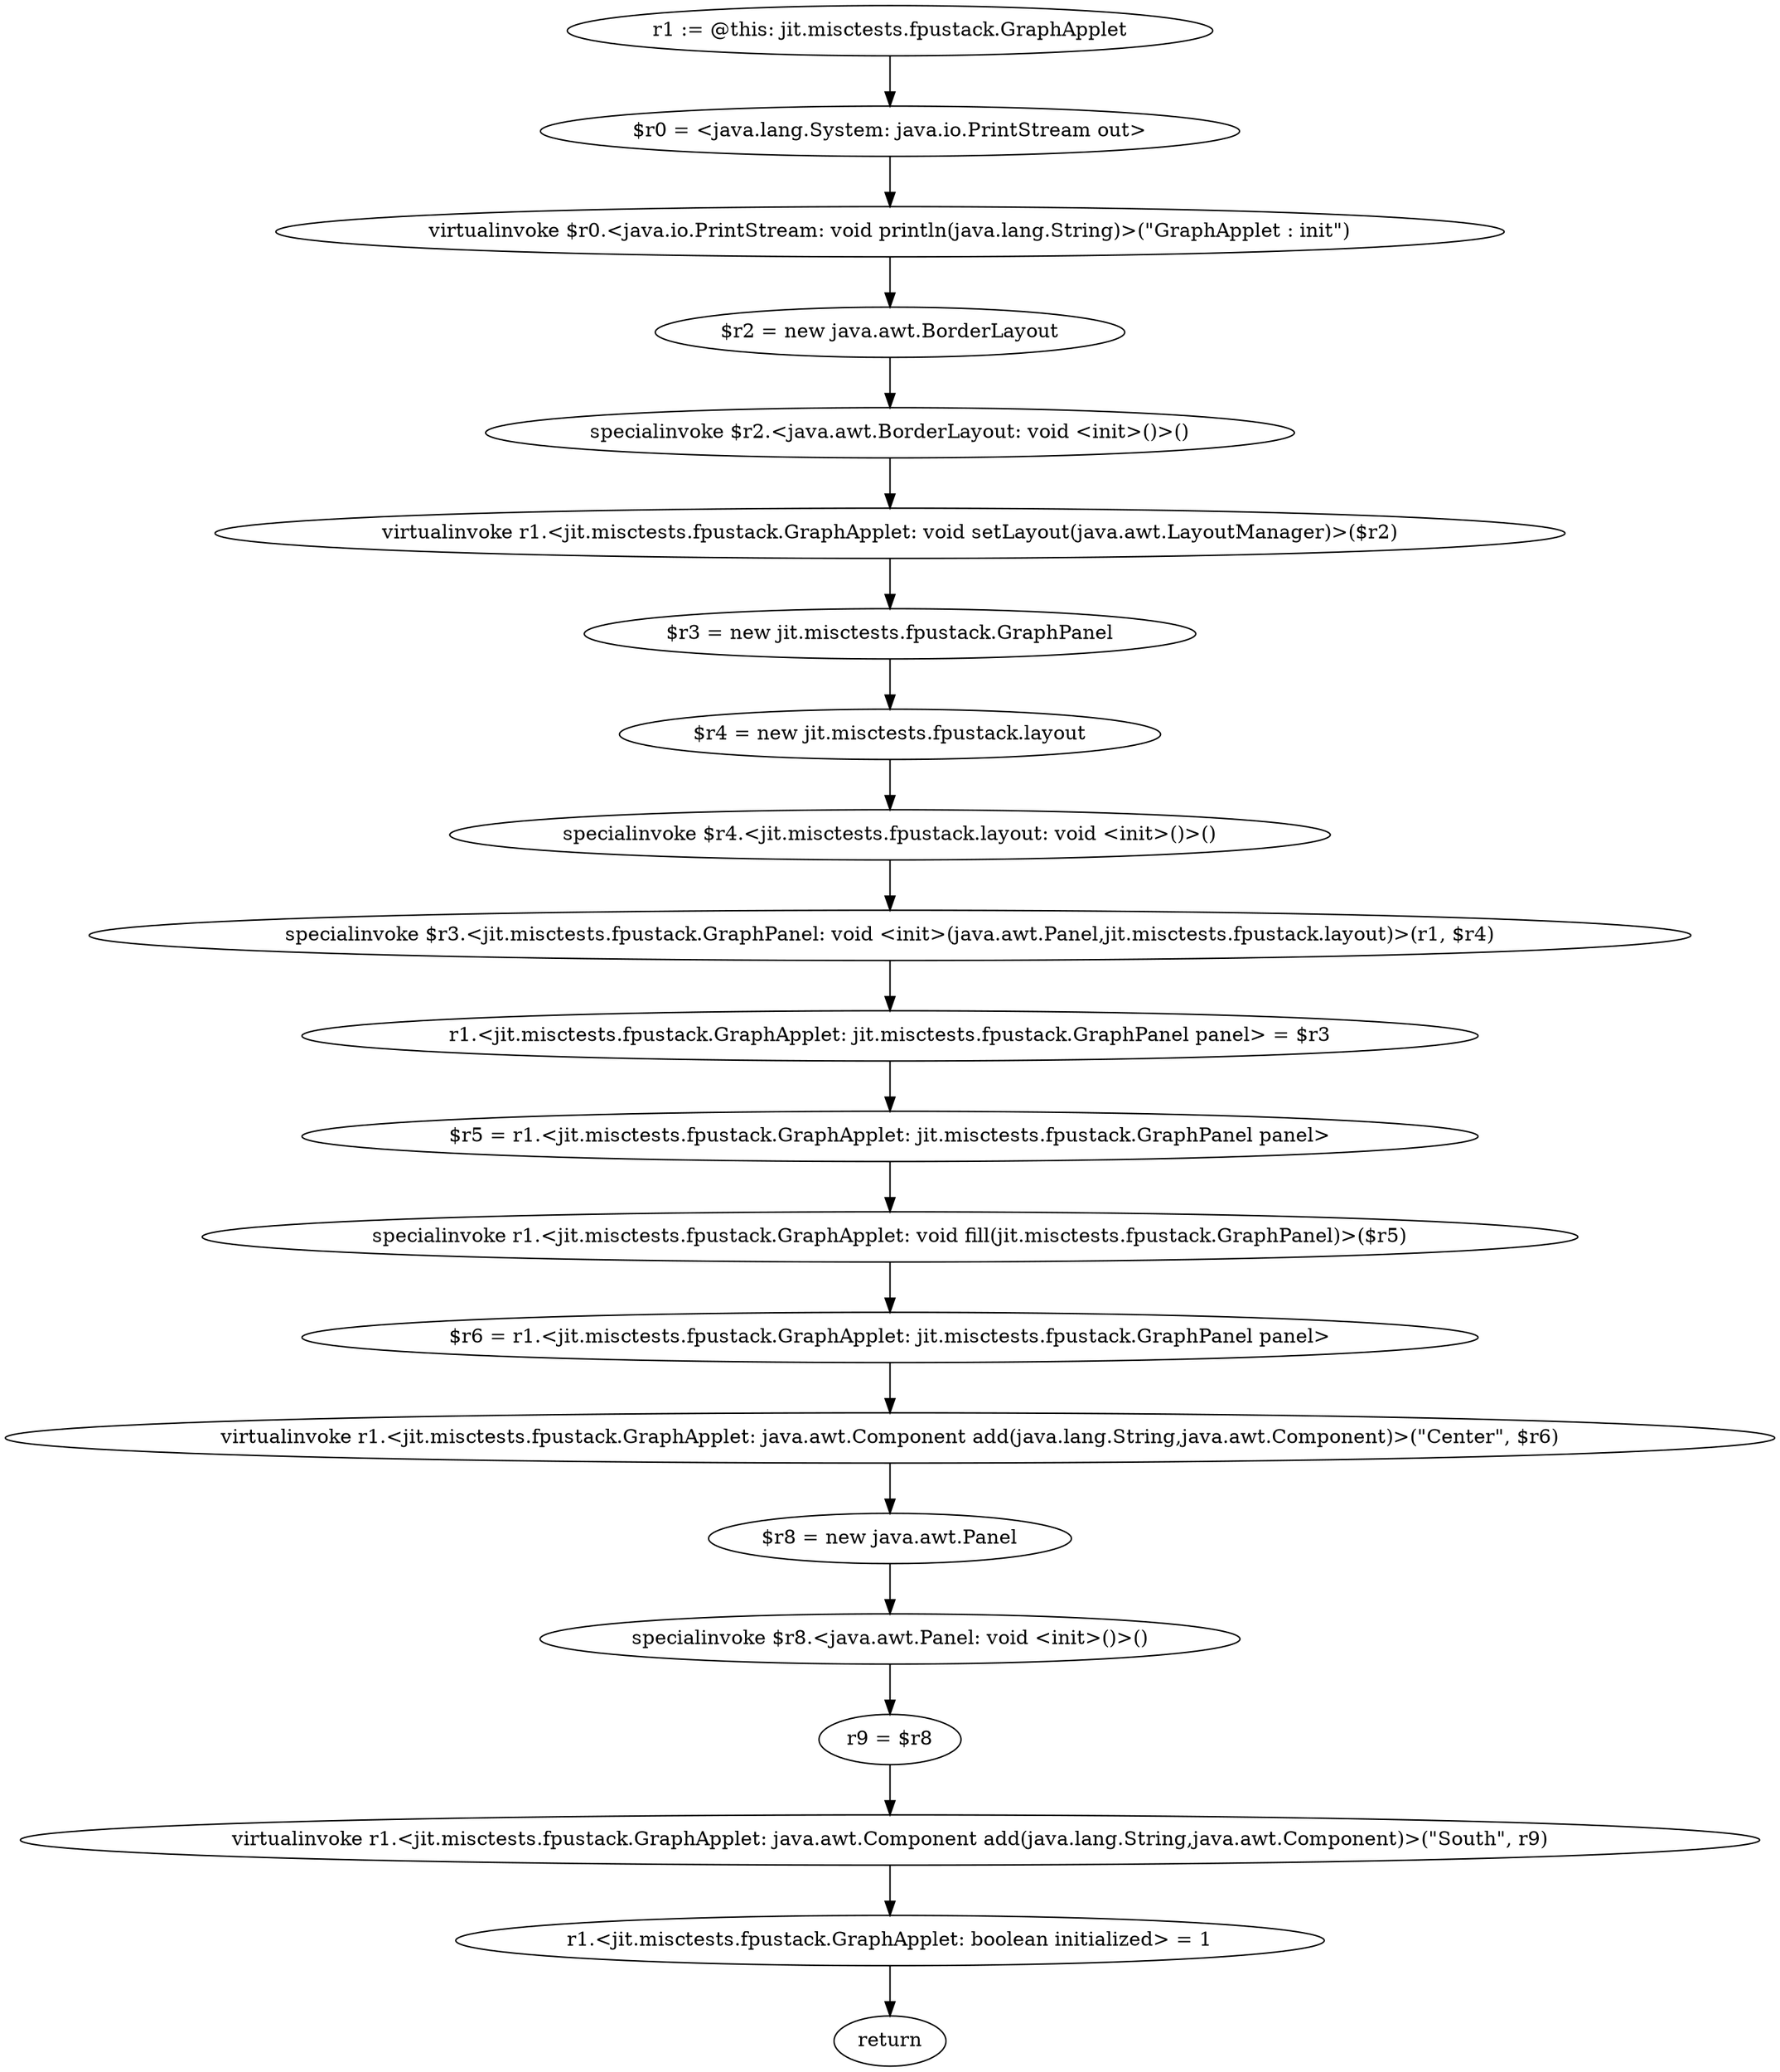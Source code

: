 digraph "unitGraph" {
    "r1 := @this: jit.misctests.fpustack.GraphApplet"
    "$r0 = <java.lang.System: java.io.PrintStream out>"
    "virtualinvoke $r0.<java.io.PrintStream: void println(java.lang.String)>(\"GraphApplet : init\")"
    "$r2 = new java.awt.BorderLayout"
    "specialinvoke $r2.<java.awt.BorderLayout: void <init>()>()"
    "virtualinvoke r1.<jit.misctests.fpustack.GraphApplet: void setLayout(java.awt.LayoutManager)>($r2)"
    "$r3 = new jit.misctests.fpustack.GraphPanel"
    "$r4 = new jit.misctests.fpustack.layout"
    "specialinvoke $r4.<jit.misctests.fpustack.layout: void <init>()>()"
    "specialinvoke $r3.<jit.misctests.fpustack.GraphPanel: void <init>(java.awt.Panel,jit.misctests.fpustack.layout)>(r1, $r4)"
    "r1.<jit.misctests.fpustack.GraphApplet: jit.misctests.fpustack.GraphPanel panel> = $r3"
    "$r5 = r1.<jit.misctests.fpustack.GraphApplet: jit.misctests.fpustack.GraphPanel panel>"
    "specialinvoke r1.<jit.misctests.fpustack.GraphApplet: void fill(jit.misctests.fpustack.GraphPanel)>($r5)"
    "$r6 = r1.<jit.misctests.fpustack.GraphApplet: jit.misctests.fpustack.GraphPanel panel>"
    "virtualinvoke r1.<jit.misctests.fpustack.GraphApplet: java.awt.Component add(java.lang.String,java.awt.Component)>(\"Center\", $r6)"
    "$r8 = new java.awt.Panel"
    "specialinvoke $r8.<java.awt.Panel: void <init>()>()"
    "r9 = $r8"
    "virtualinvoke r1.<jit.misctests.fpustack.GraphApplet: java.awt.Component add(java.lang.String,java.awt.Component)>(\"South\", r9)"
    "r1.<jit.misctests.fpustack.GraphApplet: boolean initialized> = 1"
    "return"
    "r1 := @this: jit.misctests.fpustack.GraphApplet"->"$r0 = <java.lang.System: java.io.PrintStream out>";
    "$r0 = <java.lang.System: java.io.PrintStream out>"->"virtualinvoke $r0.<java.io.PrintStream: void println(java.lang.String)>(\"GraphApplet : init\")";
    "virtualinvoke $r0.<java.io.PrintStream: void println(java.lang.String)>(\"GraphApplet : init\")"->"$r2 = new java.awt.BorderLayout";
    "$r2 = new java.awt.BorderLayout"->"specialinvoke $r2.<java.awt.BorderLayout: void <init>()>()";
    "specialinvoke $r2.<java.awt.BorderLayout: void <init>()>()"->"virtualinvoke r1.<jit.misctests.fpustack.GraphApplet: void setLayout(java.awt.LayoutManager)>($r2)";
    "virtualinvoke r1.<jit.misctests.fpustack.GraphApplet: void setLayout(java.awt.LayoutManager)>($r2)"->"$r3 = new jit.misctests.fpustack.GraphPanel";
    "$r3 = new jit.misctests.fpustack.GraphPanel"->"$r4 = new jit.misctests.fpustack.layout";
    "$r4 = new jit.misctests.fpustack.layout"->"specialinvoke $r4.<jit.misctests.fpustack.layout: void <init>()>()";
    "specialinvoke $r4.<jit.misctests.fpustack.layout: void <init>()>()"->"specialinvoke $r3.<jit.misctests.fpustack.GraphPanel: void <init>(java.awt.Panel,jit.misctests.fpustack.layout)>(r1, $r4)";
    "specialinvoke $r3.<jit.misctests.fpustack.GraphPanel: void <init>(java.awt.Panel,jit.misctests.fpustack.layout)>(r1, $r4)"->"r1.<jit.misctests.fpustack.GraphApplet: jit.misctests.fpustack.GraphPanel panel> = $r3";
    "r1.<jit.misctests.fpustack.GraphApplet: jit.misctests.fpustack.GraphPanel panel> = $r3"->"$r5 = r1.<jit.misctests.fpustack.GraphApplet: jit.misctests.fpustack.GraphPanel panel>";
    "$r5 = r1.<jit.misctests.fpustack.GraphApplet: jit.misctests.fpustack.GraphPanel panel>"->"specialinvoke r1.<jit.misctests.fpustack.GraphApplet: void fill(jit.misctests.fpustack.GraphPanel)>($r5)";
    "specialinvoke r1.<jit.misctests.fpustack.GraphApplet: void fill(jit.misctests.fpustack.GraphPanel)>($r5)"->"$r6 = r1.<jit.misctests.fpustack.GraphApplet: jit.misctests.fpustack.GraphPanel panel>";
    "$r6 = r1.<jit.misctests.fpustack.GraphApplet: jit.misctests.fpustack.GraphPanel panel>"->"virtualinvoke r1.<jit.misctests.fpustack.GraphApplet: java.awt.Component add(java.lang.String,java.awt.Component)>(\"Center\", $r6)";
    "virtualinvoke r1.<jit.misctests.fpustack.GraphApplet: java.awt.Component add(java.lang.String,java.awt.Component)>(\"Center\", $r6)"->"$r8 = new java.awt.Panel";
    "$r8 = new java.awt.Panel"->"specialinvoke $r8.<java.awt.Panel: void <init>()>()";
    "specialinvoke $r8.<java.awt.Panel: void <init>()>()"->"r9 = $r8";
    "r9 = $r8"->"virtualinvoke r1.<jit.misctests.fpustack.GraphApplet: java.awt.Component add(java.lang.String,java.awt.Component)>(\"South\", r9)";
    "virtualinvoke r1.<jit.misctests.fpustack.GraphApplet: java.awt.Component add(java.lang.String,java.awt.Component)>(\"South\", r9)"->"r1.<jit.misctests.fpustack.GraphApplet: boolean initialized> = 1";
    "r1.<jit.misctests.fpustack.GraphApplet: boolean initialized> = 1"->"return";
}
